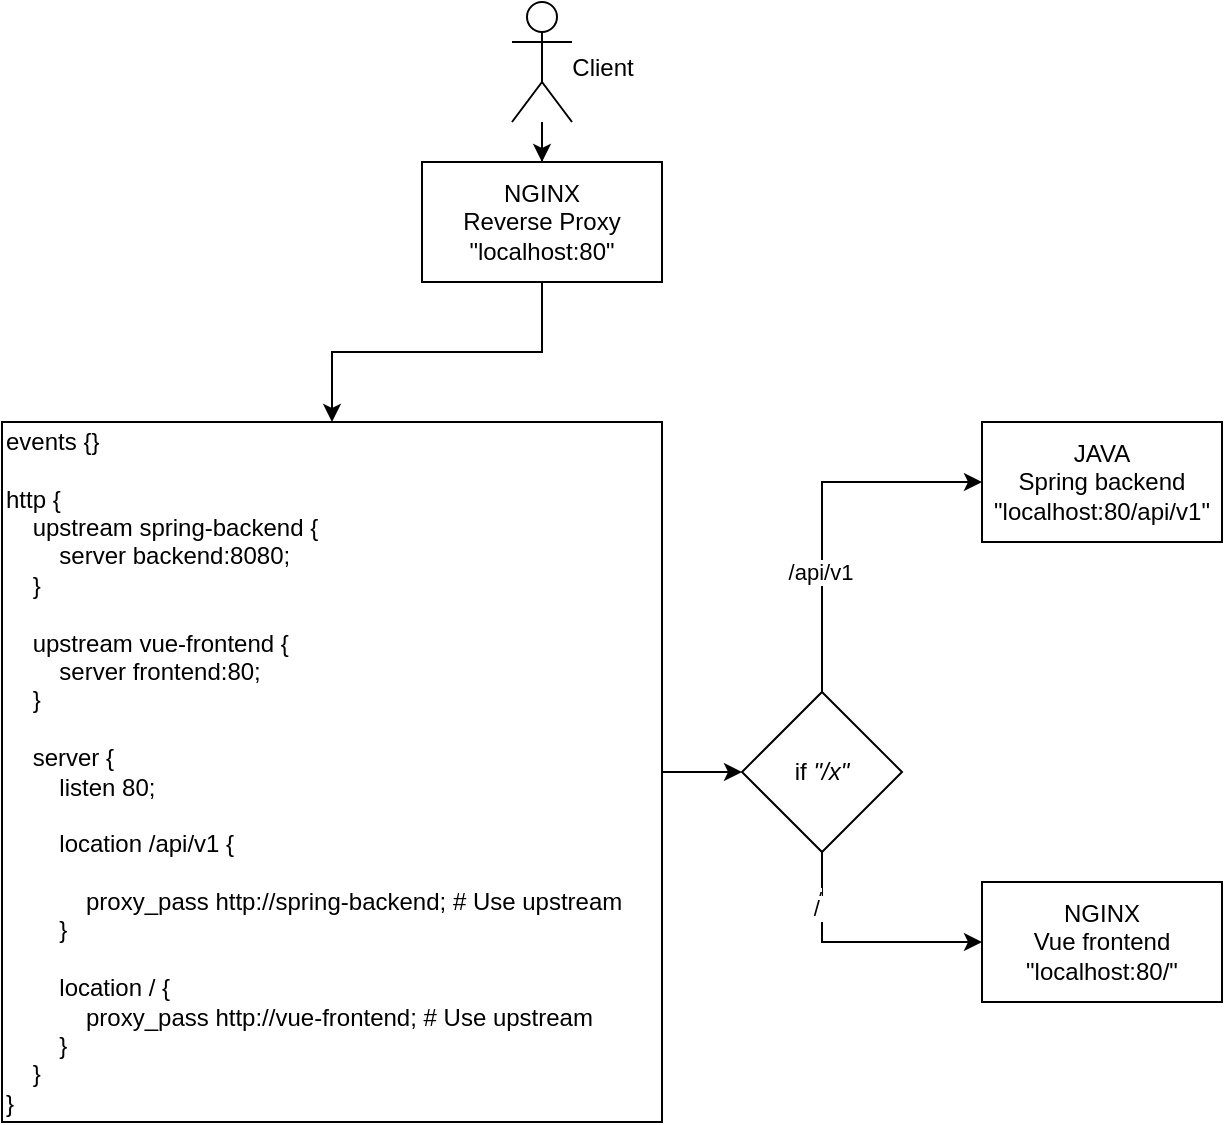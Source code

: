 <mxfile version="21.7.5" type="device">
  <diagram name="Page-1" id="AnFnB6t0gtIy8S36spEW">
    <mxGraphModel dx="2012" dy="632" grid="1" gridSize="10" guides="1" tooltips="1" connect="1" arrows="1" fold="1" page="1" pageScale="1" pageWidth="827" pageHeight="1169" math="0" shadow="0">
      <root>
        <mxCell id="0" />
        <mxCell id="1" parent="0" />
        <mxCell id="szQnLo5om9D9D3pDjMma-8" value="" style="edgeStyle=orthogonalEdgeStyle;rounded=0;orthogonalLoop=1;jettySize=auto;html=1;" edge="1" parent="1" source="szQnLo5om9D9D3pDjMma-1" target="szQnLo5om9D9D3pDjMma-2">
          <mxGeometry relative="1" as="geometry" />
        </mxCell>
        <mxCell id="szQnLo5om9D9D3pDjMma-1" value="&lt;div&gt;NGINX&lt;/div&gt;&lt;div&gt;Reverse Proxy&lt;/div&gt;&quot;localhost:80&quot;" style="whiteSpace=wrap;html=1;" vertex="1" parent="1">
          <mxGeometry x="200" y="390" width="120" height="60" as="geometry" />
        </mxCell>
        <mxCell id="szQnLo5om9D9D3pDjMma-9" style="edgeStyle=orthogonalEdgeStyle;rounded=0;orthogonalLoop=1;jettySize=auto;html=1;exitX=1;exitY=0.5;exitDx=0;exitDy=0;entryX=0;entryY=0.5;entryDx=0;entryDy=0;" edge="1" parent="1" source="szQnLo5om9D9D3pDjMma-2" target="szQnLo5om9D9D3pDjMma-7">
          <mxGeometry relative="1" as="geometry" />
        </mxCell>
        <mxCell id="szQnLo5om9D9D3pDjMma-2" value="&lt;div align=&quot;left&quot;&gt;events {}&lt;br&gt;&lt;br&gt;http {&lt;br&gt;&amp;nbsp;&amp;nbsp;&amp;nbsp; upstream spring-backend {&lt;br&gt;&amp;nbsp;&amp;nbsp;&amp;nbsp;&amp;nbsp;&amp;nbsp;&amp;nbsp;&amp;nbsp; server backend:8080;&lt;br&gt;&amp;nbsp;&amp;nbsp;&amp;nbsp; }&lt;br&gt;&lt;br&gt;&amp;nbsp;&amp;nbsp;&amp;nbsp; upstream vue-frontend {&lt;br&gt;&amp;nbsp;&amp;nbsp;&amp;nbsp;&amp;nbsp;&amp;nbsp;&amp;nbsp;&amp;nbsp; server frontend:80;&lt;br&gt;&amp;nbsp;&amp;nbsp;&amp;nbsp; }&lt;br&gt;&lt;br&gt;&amp;nbsp;&amp;nbsp;&amp;nbsp; server {&lt;br&gt;&amp;nbsp;&amp;nbsp;&amp;nbsp;&amp;nbsp;&amp;nbsp;&amp;nbsp;&amp;nbsp; listen 80;&lt;br&gt;&lt;br&gt;&amp;nbsp;&amp;nbsp;&amp;nbsp;&amp;nbsp;&amp;nbsp;&amp;nbsp;&amp;nbsp; location /api/v1 {&lt;br&gt;&lt;br&gt;&amp;nbsp;&amp;nbsp;&amp;nbsp;&amp;nbsp;&amp;nbsp;&amp;nbsp;&amp;nbsp;&amp;nbsp;&amp;nbsp;&amp;nbsp;&amp;nbsp; proxy_pass http://spring-backend; # Use upstream&lt;br&gt;&amp;nbsp;&amp;nbsp;&amp;nbsp;&amp;nbsp;&amp;nbsp;&amp;nbsp;&amp;nbsp; }&lt;br&gt;&lt;br&gt;&amp;nbsp;&amp;nbsp;&amp;nbsp;&amp;nbsp;&amp;nbsp;&amp;nbsp;&amp;nbsp; location / {&lt;br&gt;&amp;nbsp;&amp;nbsp;&amp;nbsp;&amp;nbsp;&amp;nbsp;&amp;nbsp;&amp;nbsp;&amp;nbsp;&amp;nbsp;&amp;nbsp;&amp;nbsp; proxy_pass http://vue-frontend; # Use upstream&lt;br&gt;&amp;nbsp;&amp;nbsp;&amp;nbsp;&amp;nbsp;&amp;nbsp;&amp;nbsp;&amp;nbsp; }&lt;br&gt;&amp;nbsp;&amp;nbsp;&amp;nbsp; }&lt;br&gt;}&lt;/div&gt;" style="whiteSpace=wrap;html=1;align=left;" vertex="1" parent="1">
          <mxGeometry x="-10" y="520" width="330" height="350" as="geometry" />
        </mxCell>
        <mxCell id="szQnLo5om9D9D3pDjMma-4" style="edgeStyle=orthogonalEdgeStyle;rounded=0;orthogonalLoop=1;jettySize=auto;html=1;entryX=0.5;entryY=0;entryDx=0;entryDy=0;" edge="1" parent="1" source="szQnLo5om9D9D3pDjMma-3" target="szQnLo5om9D9D3pDjMma-1">
          <mxGeometry relative="1" as="geometry" />
        </mxCell>
        <mxCell id="szQnLo5om9D9D3pDjMma-3" value="" style="shape=umlActor;verticalLabelPosition=bottom;verticalAlign=top;html=1;outlineConnect=0;" vertex="1" parent="1">
          <mxGeometry x="245" y="310" width="30" height="60" as="geometry" />
        </mxCell>
        <mxCell id="szQnLo5om9D9D3pDjMma-6" value="Client" style="text;html=1;align=center;verticalAlign=middle;resizable=0;points=[];autosize=1;strokeColor=none;fillColor=none;" vertex="1" parent="1">
          <mxGeometry x="260" y="328" width="60" height="30" as="geometry" />
        </mxCell>
        <mxCell id="szQnLo5om9D9D3pDjMma-11" style="edgeStyle=orthogonalEdgeStyle;rounded=0;orthogonalLoop=1;jettySize=auto;html=1;exitX=0.5;exitY=0;exitDx=0;exitDy=0;entryX=0;entryY=0.5;entryDx=0;entryDy=0;" edge="1" parent="1" source="szQnLo5om9D9D3pDjMma-7" target="szQnLo5om9D9D3pDjMma-10">
          <mxGeometry relative="1" as="geometry" />
        </mxCell>
        <mxCell id="szQnLo5om9D9D3pDjMma-12" value="/api/v1" style="edgeLabel;html=1;align=center;verticalAlign=middle;resizable=0;points=[];" vertex="1" connectable="0" parent="szQnLo5om9D9D3pDjMma-11">
          <mxGeometry x="-0.344" y="1" relative="1" as="geometry">
            <mxPoint as="offset" />
          </mxGeometry>
        </mxCell>
        <mxCell id="szQnLo5om9D9D3pDjMma-14" style="edgeStyle=orthogonalEdgeStyle;rounded=0;orthogonalLoop=1;jettySize=auto;html=1;exitX=0.5;exitY=1;exitDx=0;exitDy=0;entryX=0;entryY=0.5;entryDx=0;entryDy=0;" edge="1" parent="1" source="szQnLo5om9D9D3pDjMma-7" target="szQnLo5om9D9D3pDjMma-13">
          <mxGeometry relative="1" as="geometry" />
        </mxCell>
        <mxCell id="szQnLo5om9D9D3pDjMma-15" value="/" style="edgeLabel;html=1;align=center;verticalAlign=middle;resizable=0;points=[];" vertex="1" connectable="0" parent="szQnLo5om9D9D3pDjMma-14">
          <mxGeometry x="-0.618" y="-2" relative="1" as="geometry">
            <mxPoint as="offset" />
          </mxGeometry>
        </mxCell>
        <mxCell id="szQnLo5om9D9D3pDjMma-16" value="&lt;div&gt;/&amp;nbsp;&amp;nbsp; &lt;br&gt;&lt;/div&gt;" style="edgeLabel;html=1;align=center;verticalAlign=middle;resizable=0;points=[];" vertex="1" connectable="0" parent="szQnLo5om9D9D3pDjMma-14">
          <mxGeometry x="-0.563" relative="1" as="geometry">
            <mxPoint as="offset" />
          </mxGeometry>
        </mxCell>
        <mxCell id="szQnLo5om9D9D3pDjMma-7" value="if &lt;i&gt;&quot;/x&quot;&lt;/i&gt;" style="rhombus;whiteSpace=wrap;html=1;" vertex="1" parent="1">
          <mxGeometry x="360" y="655" width="80" height="80" as="geometry" />
        </mxCell>
        <mxCell id="szQnLo5om9D9D3pDjMma-10" value="&lt;div&gt;JAVA&lt;/div&gt;&lt;div&gt;Spring backend&lt;/div&gt;&lt;div&gt;&quot;localhost:80/api/v1&quot;&lt;br&gt;&lt;/div&gt;" style="whiteSpace=wrap;html=1;" vertex="1" parent="1">
          <mxGeometry x="480" y="520" width="120" height="60" as="geometry" />
        </mxCell>
        <mxCell id="szQnLo5om9D9D3pDjMma-13" value="&lt;div&gt;NGINX&lt;/div&gt;&lt;div&gt;Vue frontend&lt;br&gt;&lt;/div&gt;&lt;div&gt;&quot;localhost:80/&quot;&lt;br&gt;&lt;/div&gt;" style="whiteSpace=wrap;html=1;" vertex="1" parent="1">
          <mxGeometry x="480" y="750" width="120" height="60" as="geometry" />
        </mxCell>
      </root>
    </mxGraphModel>
  </diagram>
</mxfile>
